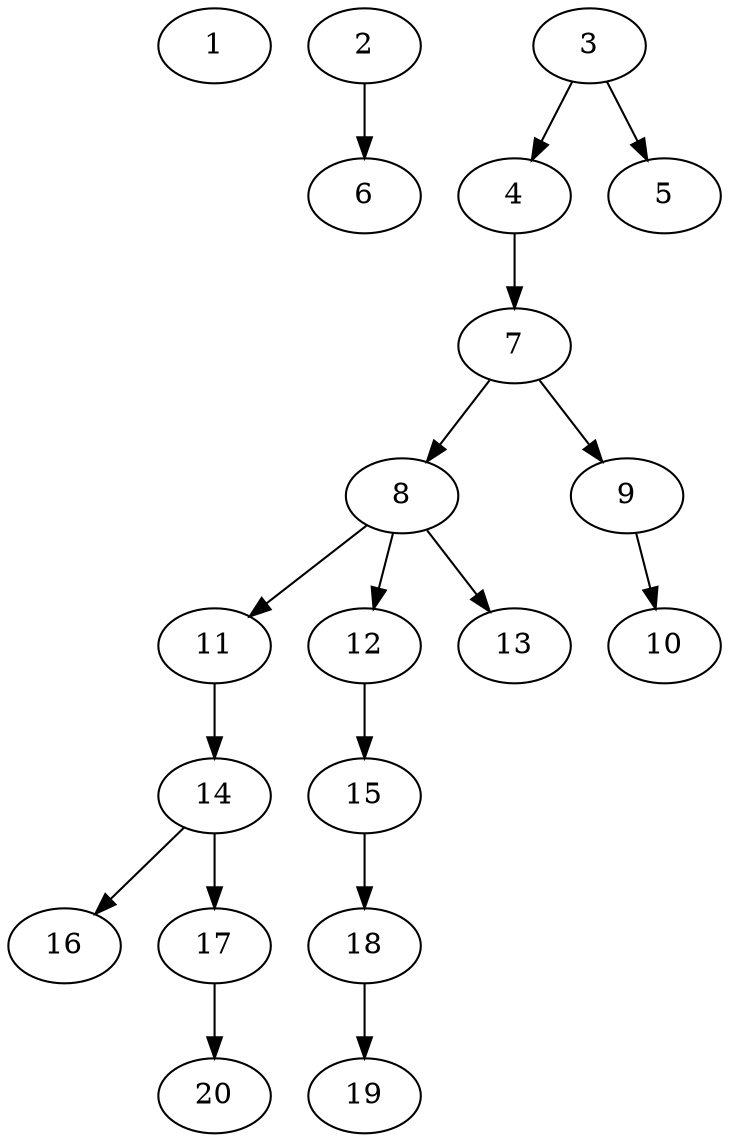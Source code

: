 // DAG automatically generated by daggen at Sat Jul 27 15:34:46 2019
// ./daggen --dot -n 20 --ccr 0.4 --fat 0.4 --regular 0.5 --density 0.4 --mindata 5242880 --maxdata 52428800 
digraph G {
  1 [size="33781760", alpha="0.12", expect_size="13512704"] 
  2 [size="18813440", alpha="0.14", expect_size="7525376"] 
  2 -> 6 [size ="7525376"]
  3 [size="85854720", alpha="0.06", expect_size="34341888"] 
  3 -> 4 [size ="34341888"]
  3 -> 5 [size ="34341888"]
  4 [size="65338880", alpha="0.00", expect_size="26135552"] 
  4 -> 7 [size ="26135552"]
  5 [size="93616640", alpha="0.07", expect_size="37446656"] 
  6 [size="128181760", alpha="0.06", expect_size="51272704"] 
  7 [size="22056960", alpha="0.11", expect_size="8822784"] 
  7 -> 8 [size ="8822784"]
  7 -> 9 [size ="8822784"]
  8 [size="114992640", alpha="0.02", expect_size="45997056"] 
  8 -> 11 [size ="45997056"]
  8 -> 12 [size ="45997056"]
  8 -> 13 [size ="45997056"]
  9 [size="89085440", alpha="0.08", expect_size="35634176"] 
  9 -> 10 [size ="35634176"]
  10 [size="83287040", alpha="0.00", expect_size="33314816"] 
  11 [size="130304000", alpha="0.10", expect_size="52121600"] 
  11 -> 14 [size ="52121600"]
  12 [size="80604160", alpha="0.19", expect_size="32241664"] 
  12 -> 15 [size ="32241664"]
  13 [size="45800960", alpha="0.20", expect_size="18320384"] 
  14 [size="80988160", alpha="0.16", expect_size="32395264"] 
  14 -> 16 [size ="32395264"]
  14 -> 17 [size ="32395264"]
  15 [size="81699840", alpha="0.10", expect_size="32679936"] 
  15 -> 18 [size ="32679936"]
  16 [size="124628480", alpha="0.12", expect_size="49851392"] 
  17 [size="42301440", alpha="0.12", expect_size="16920576"] 
  17 -> 20 [size ="16920576"]
  18 [size="107059200", alpha="0.02", expect_size="42823680"] 
  18 -> 19 [size ="42823680"]
  19 [size="121395200", alpha="0.14", expect_size="48558080"] 
  20 [size="51438080", alpha="0.12", expect_size="20575232"] 
}
